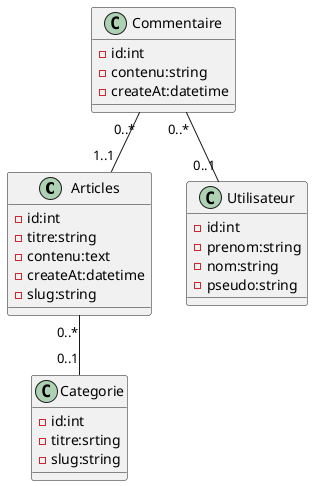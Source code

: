 @startuml
'https://plantuml.com/class-diagram
class Articles{
    -id:int
    -titre:string
    -contenu:text
    -createAt:datetime
    -slug:string
}

class Categorie{
    -id:int
    -titre:srting
    -slug:string
}

class Utilisateur{
    -id:int
    -prenom:string
    -nom:string
    -pseudo:string
}
class Commentaire{
    -id:int
    -contenu:string
    -createAt:datetime
}
Articles "0..*"--"0..1"Categorie
Commentaire "0..*"--"1..1" Articles
Commentaire "0..*"--"0..1" Utilisateur

@enduml